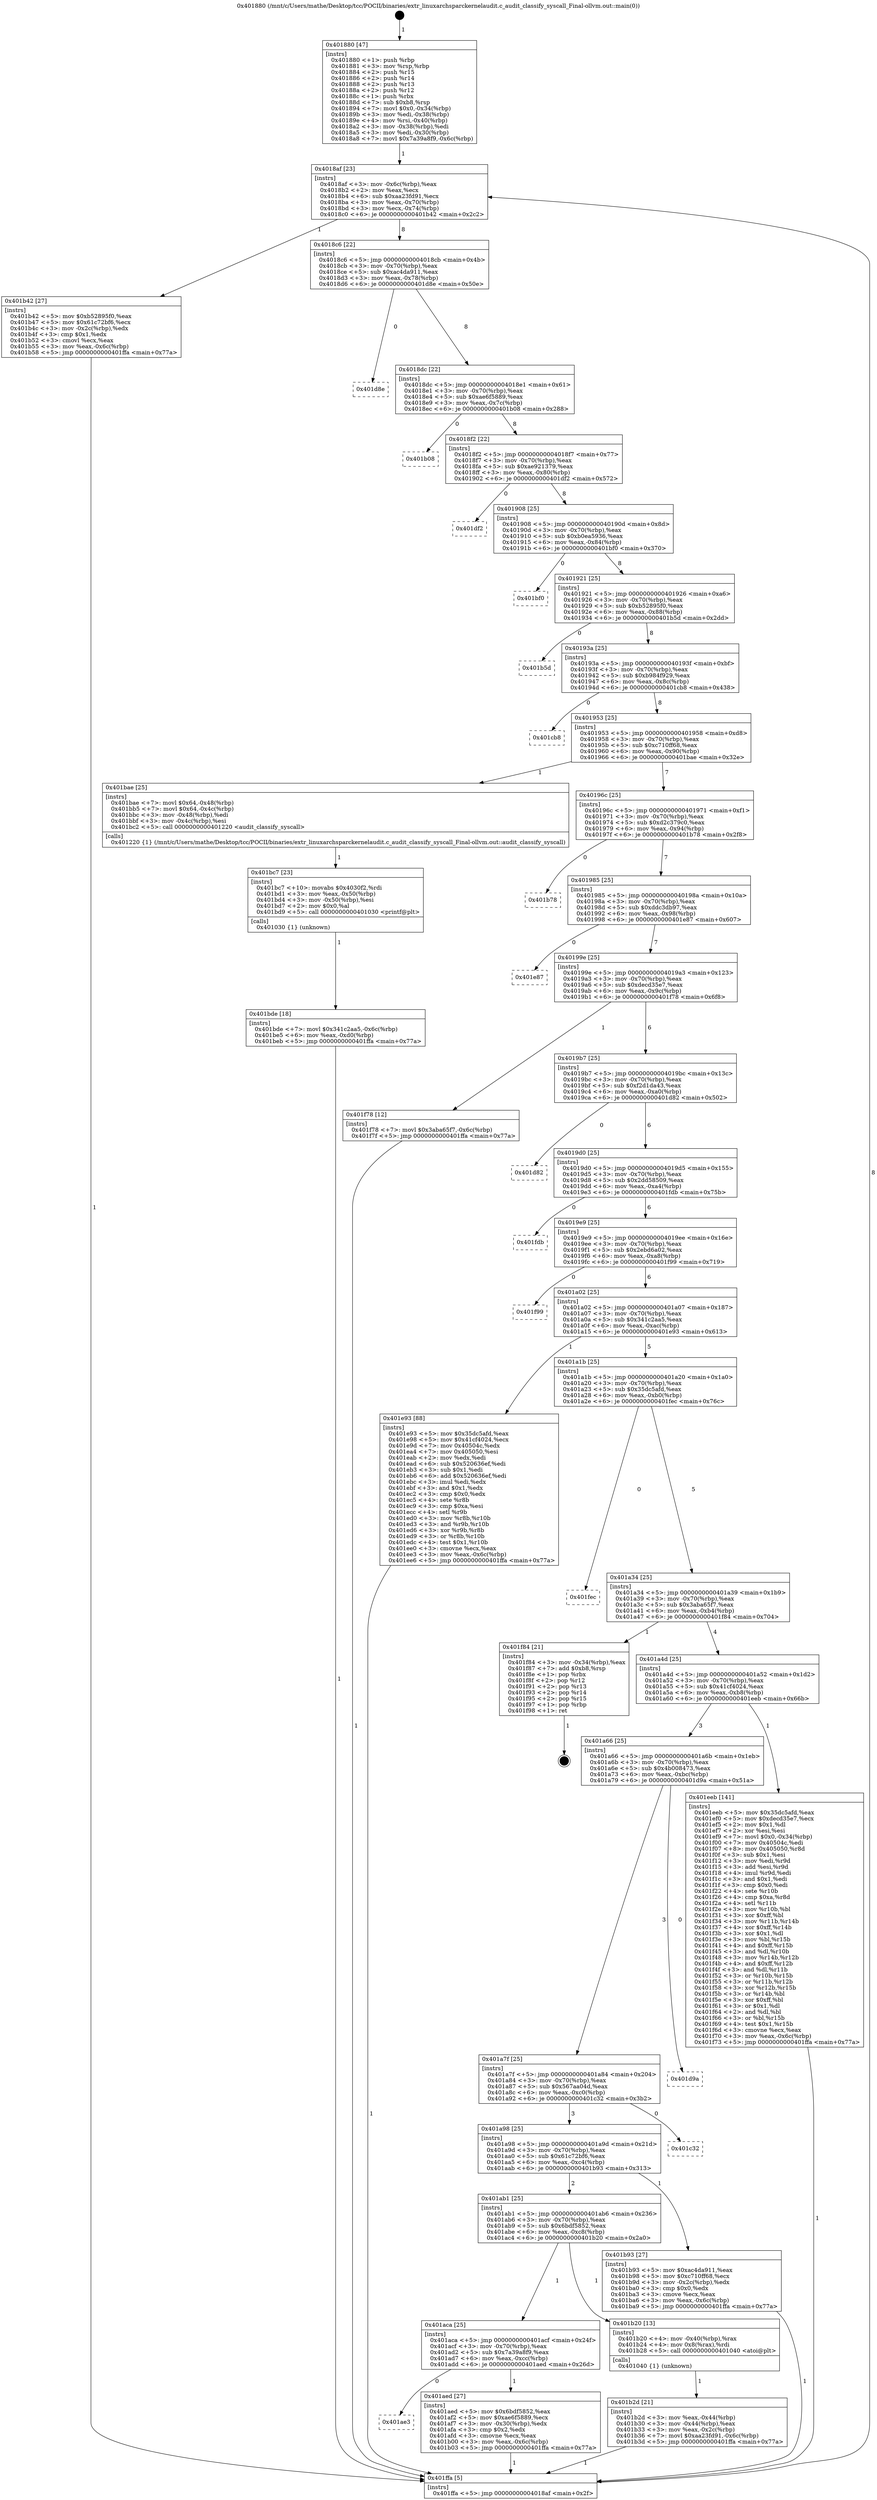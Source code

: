 digraph "0x401880" {
  label = "0x401880 (/mnt/c/Users/mathe/Desktop/tcc/POCII/binaries/extr_linuxarchsparckernelaudit.c_audit_classify_syscall_Final-ollvm.out::main(0))"
  labelloc = "t"
  node[shape=record]

  Entry [label="",width=0.3,height=0.3,shape=circle,fillcolor=black,style=filled]
  "0x4018af" [label="{
     0x4018af [23]\l
     | [instrs]\l
     &nbsp;&nbsp;0x4018af \<+3\>: mov -0x6c(%rbp),%eax\l
     &nbsp;&nbsp;0x4018b2 \<+2\>: mov %eax,%ecx\l
     &nbsp;&nbsp;0x4018b4 \<+6\>: sub $0xaa23fd91,%ecx\l
     &nbsp;&nbsp;0x4018ba \<+3\>: mov %eax,-0x70(%rbp)\l
     &nbsp;&nbsp;0x4018bd \<+3\>: mov %ecx,-0x74(%rbp)\l
     &nbsp;&nbsp;0x4018c0 \<+6\>: je 0000000000401b42 \<main+0x2c2\>\l
  }"]
  "0x401b42" [label="{
     0x401b42 [27]\l
     | [instrs]\l
     &nbsp;&nbsp;0x401b42 \<+5\>: mov $0xb52895f0,%eax\l
     &nbsp;&nbsp;0x401b47 \<+5\>: mov $0x61c72bf6,%ecx\l
     &nbsp;&nbsp;0x401b4c \<+3\>: mov -0x2c(%rbp),%edx\l
     &nbsp;&nbsp;0x401b4f \<+3\>: cmp $0x1,%edx\l
     &nbsp;&nbsp;0x401b52 \<+3\>: cmovl %ecx,%eax\l
     &nbsp;&nbsp;0x401b55 \<+3\>: mov %eax,-0x6c(%rbp)\l
     &nbsp;&nbsp;0x401b58 \<+5\>: jmp 0000000000401ffa \<main+0x77a\>\l
  }"]
  "0x4018c6" [label="{
     0x4018c6 [22]\l
     | [instrs]\l
     &nbsp;&nbsp;0x4018c6 \<+5\>: jmp 00000000004018cb \<main+0x4b\>\l
     &nbsp;&nbsp;0x4018cb \<+3\>: mov -0x70(%rbp),%eax\l
     &nbsp;&nbsp;0x4018ce \<+5\>: sub $0xac4da911,%eax\l
     &nbsp;&nbsp;0x4018d3 \<+3\>: mov %eax,-0x78(%rbp)\l
     &nbsp;&nbsp;0x4018d6 \<+6\>: je 0000000000401d8e \<main+0x50e\>\l
  }"]
  Exit [label="",width=0.3,height=0.3,shape=circle,fillcolor=black,style=filled,peripheries=2]
  "0x401d8e" [label="{
     0x401d8e\l
  }", style=dashed]
  "0x4018dc" [label="{
     0x4018dc [22]\l
     | [instrs]\l
     &nbsp;&nbsp;0x4018dc \<+5\>: jmp 00000000004018e1 \<main+0x61\>\l
     &nbsp;&nbsp;0x4018e1 \<+3\>: mov -0x70(%rbp),%eax\l
     &nbsp;&nbsp;0x4018e4 \<+5\>: sub $0xae6f5889,%eax\l
     &nbsp;&nbsp;0x4018e9 \<+3\>: mov %eax,-0x7c(%rbp)\l
     &nbsp;&nbsp;0x4018ec \<+6\>: je 0000000000401b08 \<main+0x288\>\l
  }"]
  "0x401bde" [label="{
     0x401bde [18]\l
     | [instrs]\l
     &nbsp;&nbsp;0x401bde \<+7\>: movl $0x341c2aa5,-0x6c(%rbp)\l
     &nbsp;&nbsp;0x401be5 \<+6\>: mov %eax,-0xd0(%rbp)\l
     &nbsp;&nbsp;0x401beb \<+5\>: jmp 0000000000401ffa \<main+0x77a\>\l
  }"]
  "0x401b08" [label="{
     0x401b08\l
  }", style=dashed]
  "0x4018f2" [label="{
     0x4018f2 [22]\l
     | [instrs]\l
     &nbsp;&nbsp;0x4018f2 \<+5\>: jmp 00000000004018f7 \<main+0x77\>\l
     &nbsp;&nbsp;0x4018f7 \<+3\>: mov -0x70(%rbp),%eax\l
     &nbsp;&nbsp;0x4018fa \<+5\>: sub $0xae921379,%eax\l
     &nbsp;&nbsp;0x4018ff \<+3\>: mov %eax,-0x80(%rbp)\l
     &nbsp;&nbsp;0x401902 \<+6\>: je 0000000000401df2 \<main+0x572\>\l
  }"]
  "0x401bc7" [label="{
     0x401bc7 [23]\l
     | [instrs]\l
     &nbsp;&nbsp;0x401bc7 \<+10\>: movabs $0x4030f2,%rdi\l
     &nbsp;&nbsp;0x401bd1 \<+3\>: mov %eax,-0x50(%rbp)\l
     &nbsp;&nbsp;0x401bd4 \<+3\>: mov -0x50(%rbp),%esi\l
     &nbsp;&nbsp;0x401bd7 \<+2\>: mov $0x0,%al\l
     &nbsp;&nbsp;0x401bd9 \<+5\>: call 0000000000401030 \<printf@plt\>\l
     | [calls]\l
     &nbsp;&nbsp;0x401030 \{1\} (unknown)\l
  }"]
  "0x401df2" [label="{
     0x401df2\l
  }", style=dashed]
  "0x401908" [label="{
     0x401908 [25]\l
     | [instrs]\l
     &nbsp;&nbsp;0x401908 \<+5\>: jmp 000000000040190d \<main+0x8d\>\l
     &nbsp;&nbsp;0x40190d \<+3\>: mov -0x70(%rbp),%eax\l
     &nbsp;&nbsp;0x401910 \<+5\>: sub $0xb0ea5936,%eax\l
     &nbsp;&nbsp;0x401915 \<+6\>: mov %eax,-0x84(%rbp)\l
     &nbsp;&nbsp;0x40191b \<+6\>: je 0000000000401bf0 \<main+0x370\>\l
  }"]
  "0x401b2d" [label="{
     0x401b2d [21]\l
     | [instrs]\l
     &nbsp;&nbsp;0x401b2d \<+3\>: mov %eax,-0x44(%rbp)\l
     &nbsp;&nbsp;0x401b30 \<+3\>: mov -0x44(%rbp),%eax\l
     &nbsp;&nbsp;0x401b33 \<+3\>: mov %eax,-0x2c(%rbp)\l
     &nbsp;&nbsp;0x401b36 \<+7\>: movl $0xaa23fd91,-0x6c(%rbp)\l
     &nbsp;&nbsp;0x401b3d \<+5\>: jmp 0000000000401ffa \<main+0x77a\>\l
  }"]
  "0x401bf0" [label="{
     0x401bf0\l
  }", style=dashed]
  "0x401921" [label="{
     0x401921 [25]\l
     | [instrs]\l
     &nbsp;&nbsp;0x401921 \<+5\>: jmp 0000000000401926 \<main+0xa6\>\l
     &nbsp;&nbsp;0x401926 \<+3\>: mov -0x70(%rbp),%eax\l
     &nbsp;&nbsp;0x401929 \<+5\>: sub $0xb52895f0,%eax\l
     &nbsp;&nbsp;0x40192e \<+6\>: mov %eax,-0x88(%rbp)\l
     &nbsp;&nbsp;0x401934 \<+6\>: je 0000000000401b5d \<main+0x2dd\>\l
  }"]
  "0x401880" [label="{
     0x401880 [47]\l
     | [instrs]\l
     &nbsp;&nbsp;0x401880 \<+1\>: push %rbp\l
     &nbsp;&nbsp;0x401881 \<+3\>: mov %rsp,%rbp\l
     &nbsp;&nbsp;0x401884 \<+2\>: push %r15\l
     &nbsp;&nbsp;0x401886 \<+2\>: push %r14\l
     &nbsp;&nbsp;0x401888 \<+2\>: push %r13\l
     &nbsp;&nbsp;0x40188a \<+2\>: push %r12\l
     &nbsp;&nbsp;0x40188c \<+1\>: push %rbx\l
     &nbsp;&nbsp;0x40188d \<+7\>: sub $0xb8,%rsp\l
     &nbsp;&nbsp;0x401894 \<+7\>: movl $0x0,-0x34(%rbp)\l
     &nbsp;&nbsp;0x40189b \<+3\>: mov %edi,-0x38(%rbp)\l
     &nbsp;&nbsp;0x40189e \<+4\>: mov %rsi,-0x40(%rbp)\l
     &nbsp;&nbsp;0x4018a2 \<+3\>: mov -0x38(%rbp),%edi\l
     &nbsp;&nbsp;0x4018a5 \<+3\>: mov %edi,-0x30(%rbp)\l
     &nbsp;&nbsp;0x4018a8 \<+7\>: movl $0x7a39a8f9,-0x6c(%rbp)\l
  }"]
  "0x401b5d" [label="{
     0x401b5d\l
  }", style=dashed]
  "0x40193a" [label="{
     0x40193a [25]\l
     | [instrs]\l
     &nbsp;&nbsp;0x40193a \<+5\>: jmp 000000000040193f \<main+0xbf\>\l
     &nbsp;&nbsp;0x40193f \<+3\>: mov -0x70(%rbp),%eax\l
     &nbsp;&nbsp;0x401942 \<+5\>: sub $0xb984f929,%eax\l
     &nbsp;&nbsp;0x401947 \<+6\>: mov %eax,-0x8c(%rbp)\l
     &nbsp;&nbsp;0x40194d \<+6\>: je 0000000000401cb8 \<main+0x438\>\l
  }"]
  "0x401ffa" [label="{
     0x401ffa [5]\l
     | [instrs]\l
     &nbsp;&nbsp;0x401ffa \<+5\>: jmp 00000000004018af \<main+0x2f\>\l
  }"]
  "0x401cb8" [label="{
     0x401cb8\l
  }", style=dashed]
  "0x401953" [label="{
     0x401953 [25]\l
     | [instrs]\l
     &nbsp;&nbsp;0x401953 \<+5\>: jmp 0000000000401958 \<main+0xd8\>\l
     &nbsp;&nbsp;0x401958 \<+3\>: mov -0x70(%rbp),%eax\l
     &nbsp;&nbsp;0x40195b \<+5\>: sub $0xc710ff68,%eax\l
     &nbsp;&nbsp;0x401960 \<+6\>: mov %eax,-0x90(%rbp)\l
     &nbsp;&nbsp;0x401966 \<+6\>: je 0000000000401bae \<main+0x32e\>\l
  }"]
  "0x401ae3" [label="{
     0x401ae3\l
  }", style=dashed]
  "0x401bae" [label="{
     0x401bae [25]\l
     | [instrs]\l
     &nbsp;&nbsp;0x401bae \<+7\>: movl $0x64,-0x48(%rbp)\l
     &nbsp;&nbsp;0x401bb5 \<+7\>: movl $0x64,-0x4c(%rbp)\l
     &nbsp;&nbsp;0x401bbc \<+3\>: mov -0x48(%rbp),%edi\l
     &nbsp;&nbsp;0x401bbf \<+3\>: mov -0x4c(%rbp),%esi\l
     &nbsp;&nbsp;0x401bc2 \<+5\>: call 0000000000401220 \<audit_classify_syscall\>\l
     | [calls]\l
     &nbsp;&nbsp;0x401220 \{1\} (/mnt/c/Users/mathe/Desktop/tcc/POCII/binaries/extr_linuxarchsparckernelaudit.c_audit_classify_syscall_Final-ollvm.out::audit_classify_syscall)\l
  }"]
  "0x40196c" [label="{
     0x40196c [25]\l
     | [instrs]\l
     &nbsp;&nbsp;0x40196c \<+5\>: jmp 0000000000401971 \<main+0xf1\>\l
     &nbsp;&nbsp;0x401971 \<+3\>: mov -0x70(%rbp),%eax\l
     &nbsp;&nbsp;0x401974 \<+5\>: sub $0xd2c379c0,%eax\l
     &nbsp;&nbsp;0x401979 \<+6\>: mov %eax,-0x94(%rbp)\l
     &nbsp;&nbsp;0x40197f \<+6\>: je 0000000000401b78 \<main+0x2f8\>\l
  }"]
  "0x401aed" [label="{
     0x401aed [27]\l
     | [instrs]\l
     &nbsp;&nbsp;0x401aed \<+5\>: mov $0x6bdf5852,%eax\l
     &nbsp;&nbsp;0x401af2 \<+5\>: mov $0xae6f5889,%ecx\l
     &nbsp;&nbsp;0x401af7 \<+3\>: mov -0x30(%rbp),%edx\l
     &nbsp;&nbsp;0x401afa \<+3\>: cmp $0x2,%edx\l
     &nbsp;&nbsp;0x401afd \<+3\>: cmovne %ecx,%eax\l
     &nbsp;&nbsp;0x401b00 \<+3\>: mov %eax,-0x6c(%rbp)\l
     &nbsp;&nbsp;0x401b03 \<+5\>: jmp 0000000000401ffa \<main+0x77a\>\l
  }"]
  "0x401b78" [label="{
     0x401b78\l
  }", style=dashed]
  "0x401985" [label="{
     0x401985 [25]\l
     | [instrs]\l
     &nbsp;&nbsp;0x401985 \<+5\>: jmp 000000000040198a \<main+0x10a\>\l
     &nbsp;&nbsp;0x40198a \<+3\>: mov -0x70(%rbp),%eax\l
     &nbsp;&nbsp;0x40198d \<+5\>: sub $0xddc3db97,%eax\l
     &nbsp;&nbsp;0x401992 \<+6\>: mov %eax,-0x98(%rbp)\l
     &nbsp;&nbsp;0x401998 \<+6\>: je 0000000000401e87 \<main+0x607\>\l
  }"]
  "0x401aca" [label="{
     0x401aca [25]\l
     | [instrs]\l
     &nbsp;&nbsp;0x401aca \<+5\>: jmp 0000000000401acf \<main+0x24f\>\l
     &nbsp;&nbsp;0x401acf \<+3\>: mov -0x70(%rbp),%eax\l
     &nbsp;&nbsp;0x401ad2 \<+5\>: sub $0x7a39a8f9,%eax\l
     &nbsp;&nbsp;0x401ad7 \<+6\>: mov %eax,-0xcc(%rbp)\l
     &nbsp;&nbsp;0x401add \<+6\>: je 0000000000401aed \<main+0x26d\>\l
  }"]
  "0x401e87" [label="{
     0x401e87\l
  }", style=dashed]
  "0x40199e" [label="{
     0x40199e [25]\l
     | [instrs]\l
     &nbsp;&nbsp;0x40199e \<+5\>: jmp 00000000004019a3 \<main+0x123\>\l
     &nbsp;&nbsp;0x4019a3 \<+3\>: mov -0x70(%rbp),%eax\l
     &nbsp;&nbsp;0x4019a6 \<+5\>: sub $0xdecd35e7,%eax\l
     &nbsp;&nbsp;0x4019ab \<+6\>: mov %eax,-0x9c(%rbp)\l
     &nbsp;&nbsp;0x4019b1 \<+6\>: je 0000000000401f78 \<main+0x6f8\>\l
  }"]
  "0x401b20" [label="{
     0x401b20 [13]\l
     | [instrs]\l
     &nbsp;&nbsp;0x401b20 \<+4\>: mov -0x40(%rbp),%rax\l
     &nbsp;&nbsp;0x401b24 \<+4\>: mov 0x8(%rax),%rdi\l
     &nbsp;&nbsp;0x401b28 \<+5\>: call 0000000000401040 \<atoi@plt\>\l
     | [calls]\l
     &nbsp;&nbsp;0x401040 \{1\} (unknown)\l
  }"]
  "0x401f78" [label="{
     0x401f78 [12]\l
     | [instrs]\l
     &nbsp;&nbsp;0x401f78 \<+7\>: movl $0x3aba65f7,-0x6c(%rbp)\l
     &nbsp;&nbsp;0x401f7f \<+5\>: jmp 0000000000401ffa \<main+0x77a\>\l
  }"]
  "0x4019b7" [label="{
     0x4019b7 [25]\l
     | [instrs]\l
     &nbsp;&nbsp;0x4019b7 \<+5\>: jmp 00000000004019bc \<main+0x13c\>\l
     &nbsp;&nbsp;0x4019bc \<+3\>: mov -0x70(%rbp),%eax\l
     &nbsp;&nbsp;0x4019bf \<+5\>: sub $0xf2d1da43,%eax\l
     &nbsp;&nbsp;0x4019c4 \<+6\>: mov %eax,-0xa0(%rbp)\l
     &nbsp;&nbsp;0x4019ca \<+6\>: je 0000000000401d82 \<main+0x502\>\l
  }"]
  "0x401ab1" [label="{
     0x401ab1 [25]\l
     | [instrs]\l
     &nbsp;&nbsp;0x401ab1 \<+5\>: jmp 0000000000401ab6 \<main+0x236\>\l
     &nbsp;&nbsp;0x401ab6 \<+3\>: mov -0x70(%rbp),%eax\l
     &nbsp;&nbsp;0x401ab9 \<+5\>: sub $0x6bdf5852,%eax\l
     &nbsp;&nbsp;0x401abe \<+6\>: mov %eax,-0xc8(%rbp)\l
     &nbsp;&nbsp;0x401ac4 \<+6\>: je 0000000000401b20 \<main+0x2a0\>\l
  }"]
  "0x401d82" [label="{
     0x401d82\l
  }", style=dashed]
  "0x4019d0" [label="{
     0x4019d0 [25]\l
     | [instrs]\l
     &nbsp;&nbsp;0x4019d0 \<+5\>: jmp 00000000004019d5 \<main+0x155\>\l
     &nbsp;&nbsp;0x4019d5 \<+3\>: mov -0x70(%rbp),%eax\l
     &nbsp;&nbsp;0x4019d8 \<+5\>: sub $0x2dd58509,%eax\l
     &nbsp;&nbsp;0x4019dd \<+6\>: mov %eax,-0xa4(%rbp)\l
     &nbsp;&nbsp;0x4019e3 \<+6\>: je 0000000000401fdb \<main+0x75b\>\l
  }"]
  "0x401b93" [label="{
     0x401b93 [27]\l
     | [instrs]\l
     &nbsp;&nbsp;0x401b93 \<+5\>: mov $0xac4da911,%eax\l
     &nbsp;&nbsp;0x401b98 \<+5\>: mov $0xc710ff68,%ecx\l
     &nbsp;&nbsp;0x401b9d \<+3\>: mov -0x2c(%rbp),%edx\l
     &nbsp;&nbsp;0x401ba0 \<+3\>: cmp $0x0,%edx\l
     &nbsp;&nbsp;0x401ba3 \<+3\>: cmove %ecx,%eax\l
     &nbsp;&nbsp;0x401ba6 \<+3\>: mov %eax,-0x6c(%rbp)\l
     &nbsp;&nbsp;0x401ba9 \<+5\>: jmp 0000000000401ffa \<main+0x77a\>\l
  }"]
  "0x401fdb" [label="{
     0x401fdb\l
  }", style=dashed]
  "0x4019e9" [label="{
     0x4019e9 [25]\l
     | [instrs]\l
     &nbsp;&nbsp;0x4019e9 \<+5\>: jmp 00000000004019ee \<main+0x16e\>\l
     &nbsp;&nbsp;0x4019ee \<+3\>: mov -0x70(%rbp),%eax\l
     &nbsp;&nbsp;0x4019f1 \<+5\>: sub $0x2ebd6a02,%eax\l
     &nbsp;&nbsp;0x4019f6 \<+6\>: mov %eax,-0xa8(%rbp)\l
     &nbsp;&nbsp;0x4019fc \<+6\>: je 0000000000401f99 \<main+0x719\>\l
  }"]
  "0x401a98" [label="{
     0x401a98 [25]\l
     | [instrs]\l
     &nbsp;&nbsp;0x401a98 \<+5\>: jmp 0000000000401a9d \<main+0x21d\>\l
     &nbsp;&nbsp;0x401a9d \<+3\>: mov -0x70(%rbp),%eax\l
     &nbsp;&nbsp;0x401aa0 \<+5\>: sub $0x61c72bf6,%eax\l
     &nbsp;&nbsp;0x401aa5 \<+6\>: mov %eax,-0xc4(%rbp)\l
     &nbsp;&nbsp;0x401aab \<+6\>: je 0000000000401b93 \<main+0x313\>\l
  }"]
  "0x401f99" [label="{
     0x401f99\l
  }", style=dashed]
  "0x401a02" [label="{
     0x401a02 [25]\l
     | [instrs]\l
     &nbsp;&nbsp;0x401a02 \<+5\>: jmp 0000000000401a07 \<main+0x187\>\l
     &nbsp;&nbsp;0x401a07 \<+3\>: mov -0x70(%rbp),%eax\l
     &nbsp;&nbsp;0x401a0a \<+5\>: sub $0x341c2aa5,%eax\l
     &nbsp;&nbsp;0x401a0f \<+6\>: mov %eax,-0xac(%rbp)\l
     &nbsp;&nbsp;0x401a15 \<+6\>: je 0000000000401e93 \<main+0x613\>\l
  }"]
  "0x401c32" [label="{
     0x401c32\l
  }", style=dashed]
  "0x401e93" [label="{
     0x401e93 [88]\l
     | [instrs]\l
     &nbsp;&nbsp;0x401e93 \<+5\>: mov $0x35dc5afd,%eax\l
     &nbsp;&nbsp;0x401e98 \<+5\>: mov $0x41cf4024,%ecx\l
     &nbsp;&nbsp;0x401e9d \<+7\>: mov 0x40504c,%edx\l
     &nbsp;&nbsp;0x401ea4 \<+7\>: mov 0x405050,%esi\l
     &nbsp;&nbsp;0x401eab \<+2\>: mov %edx,%edi\l
     &nbsp;&nbsp;0x401ead \<+6\>: sub $0x520636ef,%edi\l
     &nbsp;&nbsp;0x401eb3 \<+3\>: sub $0x1,%edi\l
     &nbsp;&nbsp;0x401eb6 \<+6\>: add $0x520636ef,%edi\l
     &nbsp;&nbsp;0x401ebc \<+3\>: imul %edi,%edx\l
     &nbsp;&nbsp;0x401ebf \<+3\>: and $0x1,%edx\l
     &nbsp;&nbsp;0x401ec2 \<+3\>: cmp $0x0,%edx\l
     &nbsp;&nbsp;0x401ec5 \<+4\>: sete %r8b\l
     &nbsp;&nbsp;0x401ec9 \<+3\>: cmp $0xa,%esi\l
     &nbsp;&nbsp;0x401ecc \<+4\>: setl %r9b\l
     &nbsp;&nbsp;0x401ed0 \<+3\>: mov %r8b,%r10b\l
     &nbsp;&nbsp;0x401ed3 \<+3\>: and %r9b,%r10b\l
     &nbsp;&nbsp;0x401ed6 \<+3\>: xor %r9b,%r8b\l
     &nbsp;&nbsp;0x401ed9 \<+3\>: or %r8b,%r10b\l
     &nbsp;&nbsp;0x401edc \<+4\>: test $0x1,%r10b\l
     &nbsp;&nbsp;0x401ee0 \<+3\>: cmovne %ecx,%eax\l
     &nbsp;&nbsp;0x401ee3 \<+3\>: mov %eax,-0x6c(%rbp)\l
     &nbsp;&nbsp;0x401ee6 \<+5\>: jmp 0000000000401ffa \<main+0x77a\>\l
  }"]
  "0x401a1b" [label="{
     0x401a1b [25]\l
     | [instrs]\l
     &nbsp;&nbsp;0x401a1b \<+5\>: jmp 0000000000401a20 \<main+0x1a0\>\l
     &nbsp;&nbsp;0x401a20 \<+3\>: mov -0x70(%rbp),%eax\l
     &nbsp;&nbsp;0x401a23 \<+5\>: sub $0x35dc5afd,%eax\l
     &nbsp;&nbsp;0x401a28 \<+6\>: mov %eax,-0xb0(%rbp)\l
     &nbsp;&nbsp;0x401a2e \<+6\>: je 0000000000401fec \<main+0x76c\>\l
  }"]
  "0x401a7f" [label="{
     0x401a7f [25]\l
     | [instrs]\l
     &nbsp;&nbsp;0x401a7f \<+5\>: jmp 0000000000401a84 \<main+0x204\>\l
     &nbsp;&nbsp;0x401a84 \<+3\>: mov -0x70(%rbp),%eax\l
     &nbsp;&nbsp;0x401a87 \<+5\>: sub $0x567aa04d,%eax\l
     &nbsp;&nbsp;0x401a8c \<+6\>: mov %eax,-0xc0(%rbp)\l
     &nbsp;&nbsp;0x401a92 \<+6\>: je 0000000000401c32 \<main+0x3b2\>\l
  }"]
  "0x401fec" [label="{
     0x401fec\l
  }", style=dashed]
  "0x401a34" [label="{
     0x401a34 [25]\l
     | [instrs]\l
     &nbsp;&nbsp;0x401a34 \<+5\>: jmp 0000000000401a39 \<main+0x1b9\>\l
     &nbsp;&nbsp;0x401a39 \<+3\>: mov -0x70(%rbp),%eax\l
     &nbsp;&nbsp;0x401a3c \<+5\>: sub $0x3aba65f7,%eax\l
     &nbsp;&nbsp;0x401a41 \<+6\>: mov %eax,-0xb4(%rbp)\l
     &nbsp;&nbsp;0x401a47 \<+6\>: je 0000000000401f84 \<main+0x704\>\l
  }"]
  "0x401d9a" [label="{
     0x401d9a\l
  }", style=dashed]
  "0x401f84" [label="{
     0x401f84 [21]\l
     | [instrs]\l
     &nbsp;&nbsp;0x401f84 \<+3\>: mov -0x34(%rbp),%eax\l
     &nbsp;&nbsp;0x401f87 \<+7\>: add $0xb8,%rsp\l
     &nbsp;&nbsp;0x401f8e \<+1\>: pop %rbx\l
     &nbsp;&nbsp;0x401f8f \<+2\>: pop %r12\l
     &nbsp;&nbsp;0x401f91 \<+2\>: pop %r13\l
     &nbsp;&nbsp;0x401f93 \<+2\>: pop %r14\l
     &nbsp;&nbsp;0x401f95 \<+2\>: pop %r15\l
     &nbsp;&nbsp;0x401f97 \<+1\>: pop %rbp\l
     &nbsp;&nbsp;0x401f98 \<+1\>: ret\l
  }"]
  "0x401a4d" [label="{
     0x401a4d [25]\l
     | [instrs]\l
     &nbsp;&nbsp;0x401a4d \<+5\>: jmp 0000000000401a52 \<main+0x1d2\>\l
     &nbsp;&nbsp;0x401a52 \<+3\>: mov -0x70(%rbp),%eax\l
     &nbsp;&nbsp;0x401a55 \<+5\>: sub $0x41cf4024,%eax\l
     &nbsp;&nbsp;0x401a5a \<+6\>: mov %eax,-0xb8(%rbp)\l
     &nbsp;&nbsp;0x401a60 \<+6\>: je 0000000000401eeb \<main+0x66b\>\l
  }"]
  "0x401a66" [label="{
     0x401a66 [25]\l
     | [instrs]\l
     &nbsp;&nbsp;0x401a66 \<+5\>: jmp 0000000000401a6b \<main+0x1eb\>\l
     &nbsp;&nbsp;0x401a6b \<+3\>: mov -0x70(%rbp),%eax\l
     &nbsp;&nbsp;0x401a6e \<+5\>: sub $0x4b008473,%eax\l
     &nbsp;&nbsp;0x401a73 \<+6\>: mov %eax,-0xbc(%rbp)\l
     &nbsp;&nbsp;0x401a79 \<+6\>: je 0000000000401d9a \<main+0x51a\>\l
  }"]
  "0x401eeb" [label="{
     0x401eeb [141]\l
     | [instrs]\l
     &nbsp;&nbsp;0x401eeb \<+5\>: mov $0x35dc5afd,%eax\l
     &nbsp;&nbsp;0x401ef0 \<+5\>: mov $0xdecd35e7,%ecx\l
     &nbsp;&nbsp;0x401ef5 \<+2\>: mov $0x1,%dl\l
     &nbsp;&nbsp;0x401ef7 \<+2\>: xor %esi,%esi\l
     &nbsp;&nbsp;0x401ef9 \<+7\>: movl $0x0,-0x34(%rbp)\l
     &nbsp;&nbsp;0x401f00 \<+7\>: mov 0x40504c,%edi\l
     &nbsp;&nbsp;0x401f07 \<+8\>: mov 0x405050,%r8d\l
     &nbsp;&nbsp;0x401f0f \<+3\>: sub $0x1,%esi\l
     &nbsp;&nbsp;0x401f12 \<+3\>: mov %edi,%r9d\l
     &nbsp;&nbsp;0x401f15 \<+3\>: add %esi,%r9d\l
     &nbsp;&nbsp;0x401f18 \<+4\>: imul %r9d,%edi\l
     &nbsp;&nbsp;0x401f1c \<+3\>: and $0x1,%edi\l
     &nbsp;&nbsp;0x401f1f \<+3\>: cmp $0x0,%edi\l
     &nbsp;&nbsp;0x401f22 \<+4\>: sete %r10b\l
     &nbsp;&nbsp;0x401f26 \<+4\>: cmp $0xa,%r8d\l
     &nbsp;&nbsp;0x401f2a \<+4\>: setl %r11b\l
     &nbsp;&nbsp;0x401f2e \<+3\>: mov %r10b,%bl\l
     &nbsp;&nbsp;0x401f31 \<+3\>: xor $0xff,%bl\l
     &nbsp;&nbsp;0x401f34 \<+3\>: mov %r11b,%r14b\l
     &nbsp;&nbsp;0x401f37 \<+4\>: xor $0xff,%r14b\l
     &nbsp;&nbsp;0x401f3b \<+3\>: xor $0x1,%dl\l
     &nbsp;&nbsp;0x401f3e \<+3\>: mov %bl,%r15b\l
     &nbsp;&nbsp;0x401f41 \<+4\>: and $0xff,%r15b\l
     &nbsp;&nbsp;0x401f45 \<+3\>: and %dl,%r10b\l
     &nbsp;&nbsp;0x401f48 \<+3\>: mov %r14b,%r12b\l
     &nbsp;&nbsp;0x401f4b \<+4\>: and $0xff,%r12b\l
     &nbsp;&nbsp;0x401f4f \<+3\>: and %dl,%r11b\l
     &nbsp;&nbsp;0x401f52 \<+3\>: or %r10b,%r15b\l
     &nbsp;&nbsp;0x401f55 \<+3\>: or %r11b,%r12b\l
     &nbsp;&nbsp;0x401f58 \<+3\>: xor %r12b,%r15b\l
     &nbsp;&nbsp;0x401f5b \<+3\>: or %r14b,%bl\l
     &nbsp;&nbsp;0x401f5e \<+3\>: xor $0xff,%bl\l
     &nbsp;&nbsp;0x401f61 \<+3\>: or $0x1,%dl\l
     &nbsp;&nbsp;0x401f64 \<+2\>: and %dl,%bl\l
     &nbsp;&nbsp;0x401f66 \<+3\>: or %bl,%r15b\l
     &nbsp;&nbsp;0x401f69 \<+4\>: test $0x1,%r15b\l
     &nbsp;&nbsp;0x401f6d \<+3\>: cmovne %ecx,%eax\l
     &nbsp;&nbsp;0x401f70 \<+3\>: mov %eax,-0x6c(%rbp)\l
     &nbsp;&nbsp;0x401f73 \<+5\>: jmp 0000000000401ffa \<main+0x77a\>\l
  }"]
  Entry -> "0x401880" [label=" 1"]
  "0x4018af" -> "0x401b42" [label=" 1"]
  "0x4018af" -> "0x4018c6" [label=" 8"]
  "0x401f84" -> Exit [label=" 1"]
  "0x4018c6" -> "0x401d8e" [label=" 0"]
  "0x4018c6" -> "0x4018dc" [label=" 8"]
  "0x401f78" -> "0x401ffa" [label=" 1"]
  "0x4018dc" -> "0x401b08" [label=" 0"]
  "0x4018dc" -> "0x4018f2" [label=" 8"]
  "0x401eeb" -> "0x401ffa" [label=" 1"]
  "0x4018f2" -> "0x401df2" [label=" 0"]
  "0x4018f2" -> "0x401908" [label=" 8"]
  "0x401e93" -> "0x401ffa" [label=" 1"]
  "0x401908" -> "0x401bf0" [label=" 0"]
  "0x401908" -> "0x401921" [label=" 8"]
  "0x401bde" -> "0x401ffa" [label=" 1"]
  "0x401921" -> "0x401b5d" [label=" 0"]
  "0x401921" -> "0x40193a" [label=" 8"]
  "0x401bc7" -> "0x401bde" [label=" 1"]
  "0x40193a" -> "0x401cb8" [label=" 0"]
  "0x40193a" -> "0x401953" [label=" 8"]
  "0x401bae" -> "0x401bc7" [label=" 1"]
  "0x401953" -> "0x401bae" [label=" 1"]
  "0x401953" -> "0x40196c" [label=" 7"]
  "0x401b93" -> "0x401ffa" [label=" 1"]
  "0x40196c" -> "0x401b78" [label=" 0"]
  "0x40196c" -> "0x401985" [label=" 7"]
  "0x401b42" -> "0x401ffa" [label=" 1"]
  "0x401985" -> "0x401e87" [label=" 0"]
  "0x401985" -> "0x40199e" [label=" 7"]
  "0x401b20" -> "0x401b2d" [label=" 1"]
  "0x40199e" -> "0x401f78" [label=" 1"]
  "0x40199e" -> "0x4019b7" [label=" 6"]
  "0x401ffa" -> "0x4018af" [label=" 8"]
  "0x4019b7" -> "0x401d82" [label=" 0"]
  "0x4019b7" -> "0x4019d0" [label=" 6"]
  "0x401aed" -> "0x401ffa" [label=" 1"]
  "0x4019d0" -> "0x401fdb" [label=" 0"]
  "0x4019d0" -> "0x4019e9" [label=" 6"]
  "0x401aca" -> "0x401ae3" [label=" 0"]
  "0x4019e9" -> "0x401f99" [label=" 0"]
  "0x4019e9" -> "0x401a02" [label=" 6"]
  "0x401b2d" -> "0x401ffa" [label=" 1"]
  "0x401a02" -> "0x401e93" [label=" 1"]
  "0x401a02" -> "0x401a1b" [label=" 5"]
  "0x401ab1" -> "0x401aca" [label=" 1"]
  "0x401a1b" -> "0x401fec" [label=" 0"]
  "0x401a1b" -> "0x401a34" [label=" 5"]
  "0x401880" -> "0x4018af" [label=" 1"]
  "0x401a34" -> "0x401f84" [label=" 1"]
  "0x401a34" -> "0x401a4d" [label=" 4"]
  "0x401a98" -> "0x401ab1" [label=" 2"]
  "0x401a4d" -> "0x401eeb" [label=" 1"]
  "0x401a4d" -> "0x401a66" [label=" 3"]
  "0x401a98" -> "0x401b93" [label=" 1"]
  "0x401a66" -> "0x401d9a" [label=" 0"]
  "0x401a66" -> "0x401a7f" [label=" 3"]
  "0x401ab1" -> "0x401b20" [label=" 1"]
  "0x401a7f" -> "0x401c32" [label=" 0"]
  "0x401a7f" -> "0x401a98" [label=" 3"]
  "0x401aca" -> "0x401aed" [label=" 1"]
}
